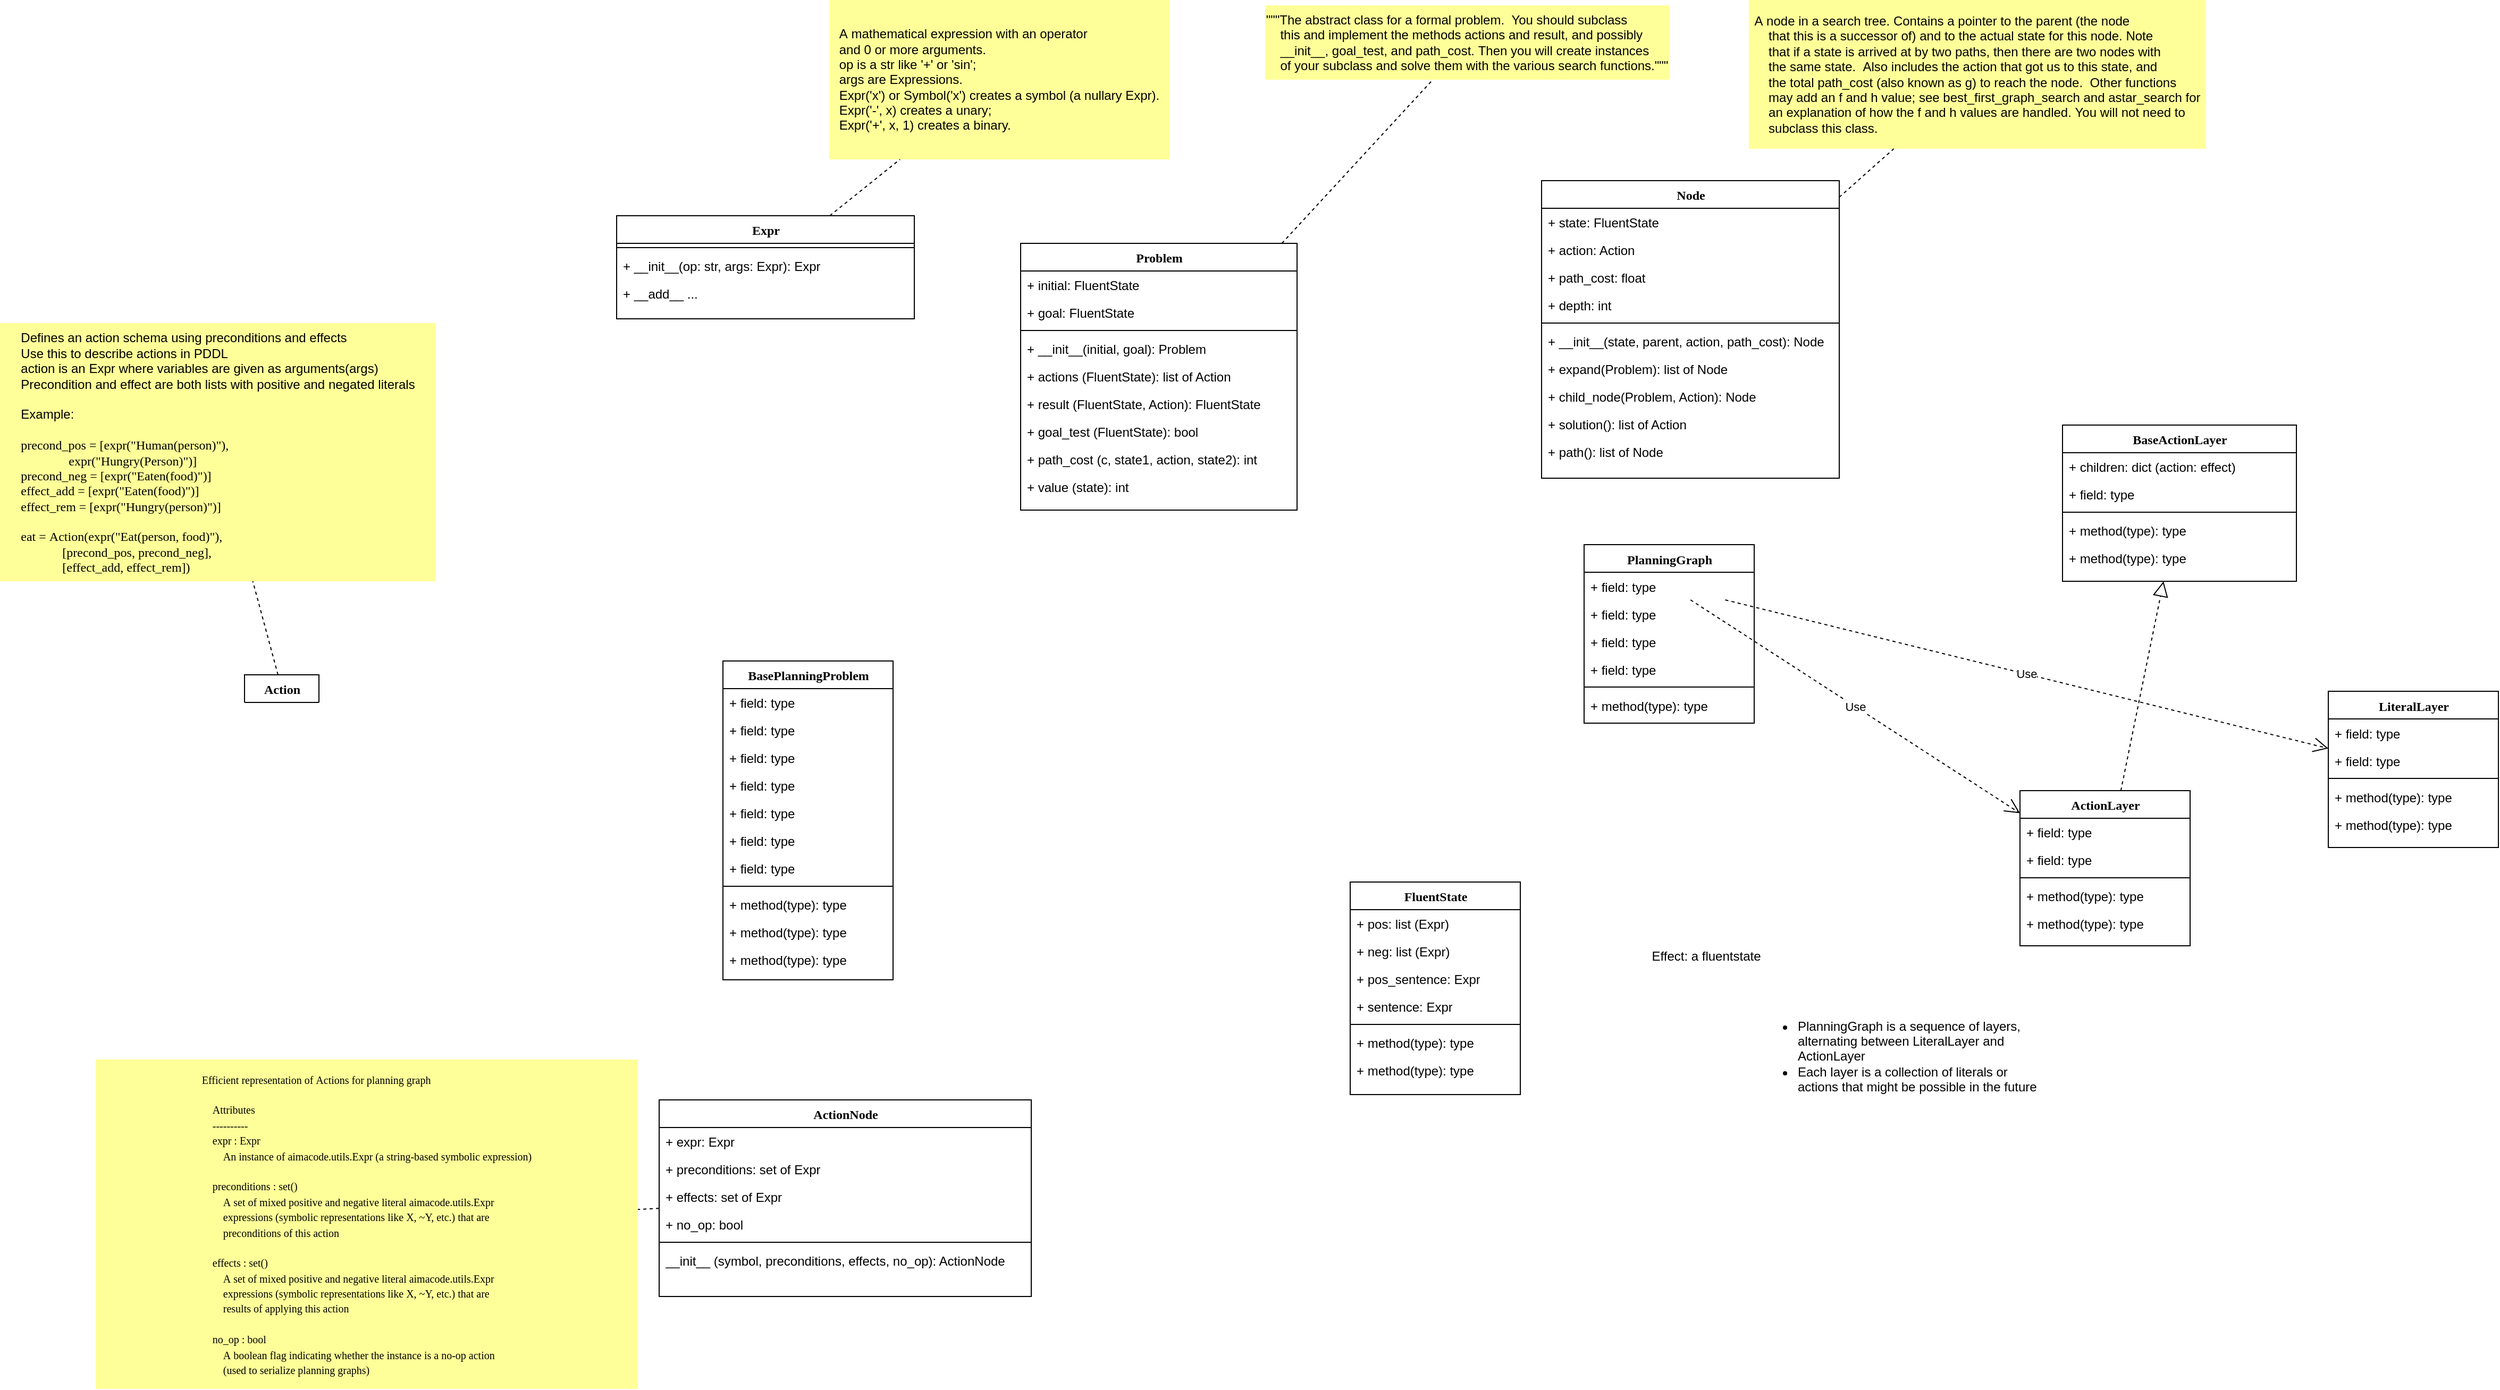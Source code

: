 <mxfile version="10.8.0" type="device"><diagram name="Page-1" id="9f46799a-70d6-7492-0946-bef42562c5a5"><mxGraphModel dx="2406" dy="1641" grid="1" gridSize="10" guides="1" tooltips="1" connect="1" arrows="1" fold="1" page="1" pageScale="1" pageWidth="1100" pageHeight="850" background="#ffffff" math="0" shadow="0"><root><mxCell id="0"/><mxCell id="1" parent="0"/><mxCell id="78961159f06e98e8-17" value="Expr&lt;br&gt;" style="swimlane;html=1;fontStyle=1;align=center;verticalAlign=top;childLayout=stackLayout;horizontal=1;startSize=26;horizontalStack=0;resizeParent=1;resizeLast=0;collapsible=1;marginBottom=0;swimlaneFillColor=#ffffff;rounded=0;shadow=0;comic=0;labelBackgroundColor=none;strokeColor=#000000;strokeWidth=1;fillColor=none;fontFamily=Verdana;fontSize=12;fontColor=#000000;" parent="1" vertex="1"><mxGeometry x="-10" y="63" width="280" height="97" as="geometry"><mxRectangle x="90" y="83" width="100" height="26" as="alternateBounds"/></mxGeometry></mxCell><mxCell id="78961159f06e98e8-19" value="" style="line;html=1;strokeWidth=1;fillColor=none;align=left;verticalAlign=middle;spacingTop=-1;spacingLeft=3;spacingRight=3;rotatable=0;labelPosition=right;points=[];portConstraint=eastwest;" parent="78961159f06e98e8-17" vertex="1"><mxGeometry y="26" width="280" height="8" as="geometry"/></mxCell><mxCell id="78961159f06e98e8-20" value="+ __init__(op: str, args: Expr): Expr" style="text;html=1;strokeColor=none;fillColor=none;align=left;verticalAlign=top;spacingLeft=4;spacingRight=4;whiteSpace=wrap;overflow=hidden;rotatable=0;points=[[0,0.5],[1,0.5]];portConstraint=eastwest;" parent="78961159f06e98e8-17" vertex="1"><mxGeometry y="34" width="280" height="26" as="geometry"/></mxCell><mxCell id="78961159f06e98e8-27" value="+ __add__ ..." style="text;html=1;strokeColor=none;fillColor=none;align=left;verticalAlign=top;spacingLeft=4;spacingRight=4;whiteSpace=wrap;overflow=hidden;rotatable=0;points=[[0,0.5],[1,0.5]];portConstraint=eastwest;" parent="78961159f06e98e8-17" vertex="1"><mxGeometry y="60" width="280" height="26" as="geometry"/></mxCell><object label="Action" placeholders="1" id="78961159f06e98e8-43"><mxCell style="swimlane;html=1;fontStyle=1;align=center;verticalAlign=top;childLayout=stackLayout;horizontal=1;startSize=26;horizontalStack=0;resizeParent=1;resizeLast=0;collapsible=1;marginBottom=0;swimlaneFillColor=#ffffff;rounded=0;shadow=0;comic=0;labelBackgroundColor=none;strokeColor=#000000;strokeWidth=1;fillColor=none;fontFamily=Verdana;fontSize=12;fontColor=#000000;" parent="1" vertex="1" collapsed="1"><mxGeometry x="-360" y="495" width="70" height="26" as="geometry"><mxRectangle x="330" y="712" width="280" height="308" as="alternateBounds"/></mxGeometry></mxCell></object><mxCell id="78961159f06e98e8-44" value="+ name: Expr" style="text;html=1;strokeColor=none;fillColor=none;align=left;verticalAlign=top;spacingLeft=4;spacingRight=4;whiteSpace=wrap;overflow=hidden;rotatable=0;points=[[0,0.5],[1,0.5]];portConstraint=eastwest;" parent="78961159f06e98e8-43" vertex="1"><mxGeometry y="26" width="70" height="26" as="geometry"/></mxCell><mxCell id="78961159f06e98e8-45" value="+ args: list of Expr" style="text;html=1;strokeColor=none;fillColor=none;align=left;verticalAlign=top;spacingLeft=4;spacingRight=4;whiteSpace=wrap;overflow=hidden;rotatable=0;points=[[0,0.5],[1,0.5]];portConstraint=eastwest;" parent="78961159f06e98e8-43" vertex="1"><mxGeometry y="52" width="70" height="26" as="geometry"/></mxCell><mxCell id="78961159f06e98e8-49" value="+ precond_pos: set of Expr" style="text;html=1;strokeColor=none;fillColor=none;align=left;verticalAlign=top;spacingLeft=4;spacingRight=4;whiteSpace=wrap;overflow=hidden;rotatable=0;points=[[0,0.5],[1,0.5]];portConstraint=eastwest;" parent="78961159f06e98e8-43" vertex="1"><mxGeometry y="78" width="70" height="26" as="geometry"/></mxCell><mxCell id="H02ubeGZ58KQdKRVNC2--33" value="+ precond_neg: set of Expr" style="text;html=1;strokeColor=none;fillColor=none;align=left;verticalAlign=top;spacingLeft=4;spacingRight=4;whiteSpace=wrap;overflow=hidden;rotatable=0;points=[[0,0.5],[1,0.5]];portConstraint=eastwest;" vertex="1" parent="78961159f06e98e8-43"><mxGeometry y="104" width="70" height="26" as="geometry"/></mxCell><mxCell id="H02ubeGZ58KQdKRVNC2--34" value="+ effect_add: set of Expr" style="text;html=1;strokeColor=none;fillColor=none;align=left;verticalAlign=top;spacingLeft=4;spacingRight=4;whiteSpace=wrap;overflow=hidden;rotatable=0;points=[[0,0.5],[1,0.5]];portConstraint=eastwest;" vertex="1" parent="78961159f06e98e8-43"><mxGeometry y="130" width="70" height="26" as="geometry"/></mxCell><mxCell id="H02ubeGZ58KQdKRVNC2--32" value="+ effect_rem: set of Expr" style="text;html=1;strokeColor=none;fillColor=none;align=left;verticalAlign=top;spacingLeft=4;spacingRight=4;whiteSpace=wrap;overflow=hidden;rotatable=0;points=[[0,0.5],[1,0.5]];portConstraint=eastwest;" vertex="1" parent="78961159f06e98e8-43"><mxGeometry y="156" width="70" height="26" as="geometry"/></mxCell><mxCell id="78961159f06e98e8-51" value="" style="line;html=1;strokeWidth=1;fillColor=none;align=left;verticalAlign=middle;spacingTop=-1;spacingLeft=3;spacingRight=3;rotatable=0;labelPosition=right;points=[];portConstraint=eastwest;" parent="78961159f06e98e8-43" vertex="1"><mxGeometry y="182" width="70" height="8" as="geometry"/></mxCell><mxCell id="78961159f06e98e8-52" value="&lt;div&gt;&lt;span&gt;__init__&amp;nbsp;&lt;/span&gt;(&lt;span&gt;action&lt;/span&gt;,&amp;nbsp;&lt;span&gt;precond&lt;/span&gt;,&amp;nbsp;&lt;span&gt;effect&lt;/span&gt;): Action&lt;/div&gt;" style="text;html=1;strokeColor=none;fillColor=none;align=left;verticalAlign=top;spacingLeft=4;spacingRight=4;whiteSpace=wrap;overflow=hidden;rotatable=0;points=[[0,0.5],[1,0.5]];portConstraint=eastwest;" parent="78961159f06e98e8-43" vertex="1"><mxGeometry y="190" width="70" height="26" as="geometry"/></mxCell><mxCell id="78961159f06e98e8-53" value="+ substitute(type): type" style="text;html=1;strokeColor=none;fillColor=none;align=left;verticalAlign=top;spacingLeft=4;spacingRight=4;whiteSpace=wrap;overflow=hidden;rotatable=0;points=[[0,0.5],[1,0.5]];portConstraint=eastwest;" parent="78961159f06e98e8-43" vertex="1"><mxGeometry y="216" width="70" height="26" as="geometry"/></mxCell><mxCell id="47WDYjfsHeGBEevJ94Q7-14" value="+ check_precond(type): type" style="text;html=1;strokeColor=none;fillColor=none;align=left;verticalAlign=top;spacingLeft=4;spacingRight=4;whiteSpace=wrap;overflow=hidden;rotatable=0;points=[[0,0.5],[1,0.5]];portConstraint=eastwest;" parent="78961159f06e98e8-43" vertex="1"><mxGeometry y="242" width="70" height="26" as="geometry"/></mxCell><mxCell id="H02ubeGZ58KQdKRVNC2--28" value="+ act (kb, args): Expr" style="text;html=1;strokeColor=none;fillColor=none;align=left;verticalAlign=top;spacingLeft=4;spacingRight=4;whiteSpace=wrap;overflow=hidden;rotatable=0;points=[[0,0.5],[1,0.5]];portConstraint=eastwest;" vertex="1" parent="78961159f06e98e8-43"><mxGeometry y="268" width="70" height="26" as="geometry"/></mxCell><mxCell id="78961159f06e98e8-56" value="BasePlanningProblem&lt;br&gt;" style="swimlane;html=1;fontStyle=1;align=center;verticalAlign=top;childLayout=stackLayout;horizontal=1;startSize=26;horizontalStack=0;resizeParent=1;resizeLast=0;collapsible=1;marginBottom=0;swimlaneFillColor=#ffffff;rounded=0;shadow=0;comic=0;labelBackgroundColor=none;strokeColor=#000000;strokeWidth=1;fillColor=none;fontFamily=Verdana;fontSize=12;fontColor=#000000;" parent="1" vertex="1"><mxGeometry x="90" y="482.0" width="160" height="300" as="geometry"/></mxCell><mxCell id="78961159f06e98e8-57" value="+ field: type" style="text;html=1;strokeColor=none;fillColor=none;align=left;verticalAlign=top;spacingLeft=4;spacingRight=4;whiteSpace=wrap;overflow=hidden;rotatable=0;points=[[0,0.5],[1,0.5]];portConstraint=eastwest;" parent="78961159f06e98e8-56" vertex="1"><mxGeometry y="26" width="160" height="26" as="geometry"/></mxCell><mxCell id="78961159f06e98e8-58" value="+ field: type" style="text;html=1;strokeColor=none;fillColor=none;align=left;verticalAlign=top;spacingLeft=4;spacingRight=4;whiteSpace=wrap;overflow=hidden;rotatable=0;points=[[0,0.5],[1,0.5]];portConstraint=eastwest;" parent="78961159f06e98e8-56" vertex="1"><mxGeometry y="52" width="160" height="26" as="geometry"/></mxCell><mxCell id="78961159f06e98e8-59" value="+ field: type" style="text;html=1;strokeColor=none;fillColor=none;align=left;verticalAlign=top;spacingLeft=4;spacingRight=4;whiteSpace=wrap;overflow=hidden;rotatable=0;points=[[0,0.5],[1,0.5]];portConstraint=eastwest;" parent="78961159f06e98e8-56" vertex="1"><mxGeometry y="78" width="160" height="26" as="geometry"/></mxCell><mxCell id="78961159f06e98e8-60" value="+ field: type" style="text;html=1;strokeColor=none;fillColor=none;align=left;verticalAlign=top;spacingLeft=4;spacingRight=4;whiteSpace=wrap;overflow=hidden;rotatable=0;points=[[0,0.5],[1,0.5]];portConstraint=eastwest;" parent="78961159f06e98e8-56" vertex="1"><mxGeometry y="104" width="160" height="26" as="geometry"/></mxCell><mxCell id="78961159f06e98e8-61" value="+ field: type" style="text;html=1;strokeColor=none;fillColor=none;align=left;verticalAlign=top;spacingLeft=4;spacingRight=4;whiteSpace=wrap;overflow=hidden;rotatable=0;points=[[0,0.5],[1,0.5]];portConstraint=eastwest;" parent="78961159f06e98e8-56" vertex="1"><mxGeometry y="130" width="160" height="26" as="geometry"/></mxCell><mxCell id="78961159f06e98e8-62" value="+ field: type" style="text;html=1;strokeColor=none;fillColor=none;align=left;verticalAlign=top;spacingLeft=4;spacingRight=4;whiteSpace=wrap;overflow=hidden;rotatable=0;points=[[0,0.5],[1,0.5]];portConstraint=eastwest;" parent="78961159f06e98e8-56" vertex="1"><mxGeometry y="156" width="160" height="26" as="geometry"/></mxCell><mxCell id="78961159f06e98e8-63" value="+ field: type" style="text;html=1;strokeColor=none;fillColor=none;align=left;verticalAlign=top;spacingLeft=4;spacingRight=4;whiteSpace=wrap;overflow=hidden;rotatable=0;points=[[0,0.5],[1,0.5]];portConstraint=eastwest;" parent="78961159f06e98e8-56" vertex="1"><mxGeometry y="182" width="160" height="26" as="geometry"/></mxCell><mxCell id="78961159f06e98e8-64" value="" style="line;html=1;strokeWidth=1;fillColor=none;align=left;verticalAlign=middle;spacingTop=-1;spacingLeft=3;spacingRight=3;rotatable=0;labelPosition=right;points=[];portConstraint=eastwest;" parent="78961159f06e98e8-56" vertex="1"><mxGeometry y="208" width="160" height="8" as="geometry"/></mxCell><mxCell id="78961159f06e98e8-65" value="+ method(type): type" style="text;html=1;strokeColor=none;fillColor=none;align=left;verticalAlign=top;spacingLeft=4;spacingRight=4;whiteSpace=wrap;overflow=hidden;rotatable=0;points=[[0,0.5],[1,0.5]];portConstraint=eastwest;" parent="78961159f06e98e8-56" vertex="1"><mxGeometry y="216" width="160" height="26" as="geometry"/></mxCell><mxCell id="78961159f06e98e8-66" value="+ method(type): type" style="text;html=1;strokeColor=none;fillColor=none;align=left;verticalAlign=top;spacingLeft=4;spacingRight=4;whiteSpace=wrap;overflow=hidden;rotatable=0;points=[[0,0.5],[1,0.5]];portConstraint=eastwest;" parent="78961159f06e98e8-56" vertex="1"><mxGeometry y="242" width="160" height="26" as="geometry"/></mxCell><mxCell id="78961159f06e98e8-68" value="+ method(type): type" style="text;html=1;strokeColor=none;fillColor=none;align=left;verticalAlign=top;spacingLeft=4;spacingRight=4;whiteSpace=wrap;overflow=hidden;rotatable=0;points=[[0,0.5],[1,0.5]];portConstraint=eastwest;" parent="78961159f06e98e8-56" vertex="1"><mxGeometry y="268" width="160" height="26" as="geometry"/></mxCell><mxCell id="78961159f06e98e8-69" value="Node" style="swimlane;html=1;fontStyle=1;align=center;verticalAlign=top;childLayout=stackLayout;horizontal=1;startSize=26;horizontalStack=0;resizeParent=1;resizeLast=0;collapsible=1;marginBottom=0;swimlaneFillColor=#ffffff;rounded=0;shadow=0;comic=0;labelBackgroundColor=none;strokeColor=#000000;strokeWidth=1;fillColor=none;fontFamily=Verdana;fontSize=12;fontColor=#000000;" parent="1" vertex="1"><mxGeometry x="860" y="30" width="280" height="280" as="geometry"/></mxCell><mxCell id="78961159f06e98e8-70" value="+ state: FluentState" style="text;html=1;strokeColor=none;fillColor=none;align=left;verticalAlign=top;spacingLeft=4;spacingRight=4;whiteSpace=wrap;overflow=hidden;rotatable=0;points=[[0,0.5],[1,0.5]];portConstraint=eastwest;" parent="78961159f06e98e8-69" vertex="1"><mxGeometry y="26" width="280" height="26" as="geometry"/></mxCell><mxCell id="78961159f06e98e8-71" value="+ action: Action" style="text;html=1;strokeColor=none;fillColor=none;align=left;verticalAlign=top;spacingLeft=4;spacingRight=4;whiteSpace=wrap;overflow=hidden;rotatable=0;points=[[0,0.5],[1,0.5]];portConstraint=eastwest;" parent="78961159f06e98e8-69" vertex="1"><mxGeometry y="52" width="280" height="26" as="geometry"/></mxCell><mxCell id="78961159f06e98e8-72" value="+ path_cost: float" style="text;html=1;strokeColor=none;fillColor=none;align=left;verticalAlign=top;spacingLeft=4;spacingRight=4;whiteSpace=wrap;overflow=hidden;rotatable=0;points=[[0,0.5],[1,0.5]];portConstraint=eastwest;" parent="78961159f06e98e8-69" vertex="1"><mxGeometry y="78" width="280" height="26" as="geometry"/></mxCell><mxCell id="78961159f06e98e8-74" value="+ depth: int" style="text;html=1;strokeColor=none;fillColor=none;align=left;verticalAlign=top;spacingLeft=4;spacingRight=4;whiteSpace=wrap;overflow=hidden;rotatable=0;points=[[0,0.5],[1,0.5]];portConstraint=eastwest;" parent="78961159f06e98e8-69" vertex="1"><mxGeometry y="104" width="280" height="26" as="geometry"/></mxCell><mxCell id="78961159f06e98e8-77" value="" style="line;html=1;strokeWidth=1;fillColor=none;align=left;verticalAlign=middle;spacingTop=-1;spacingLeft=3;spacingRight=3;rotatable=0;labelPosition=right;points=[];portConstraint=eastwest;" parent="78961159f06e98e8-69" vertex="1"><mxGeometry y="130" width="280" height="8" as="geometry"/></mxCell><mxCell id="H02ubeGZ58KQdKRVNC2--12" value="+ __init__(state, parent, action, path_cost): Node" style="text;html=1;strokeColor=none;fillColor=none;align=left;verticalAlign=top;spacingLeft=4;spacingRight=4;whiteSpace=wrap;overflow=hidden;rotatable=0;points=[[0,0.5],[1,0.5]];portConstraint=eastwest;" vertex="1" parent="78961159f06e98e8-69"><mxGeometry y="138" width="280" height="26" as="geometry"/></mxCell><mxCell id="78961159f06e98e8-78" value="+ expand(Problem): list of Node" style="text;html=1;strokeColor=none;fillColor=none;align=left;verticalAlign=top;spacingLeft=4;spacingRight=4;whiteSpace=wrap;overflow=hidden;rotatable=0;points=[[0,0.5],[1,0.5]];portConstraint=eastwest;" parent="78961159f06e98e8-69" vertex="1"><mxGeometry y="164" width="280" height="26" as="geometry"/></mxCell><mxCell id="78961159f06e98e8-79" value="+ child_node(Problem, Action): Node" style="text;html=1;strokeColor=none;fillColor=none;align=left;verticalAlign=top;spacingLeft=4;spacingRight=4;whiteSpace=wrap;overflow=hidden;rotatable=0;points=[[0,0.5],[1,0.5]];portConstraint=eastwest;" parent="78961159f06e98e8-69" vertex="1"><mxGeometry y="190" width="280" height="26" as="geometry"/></mxCell><mxCell id="78961159f06e98e8-80" value="+ solution(): list of Action" style="text;html=1;strokeColor=none;fillColor=none;align=left;verticalAlign=top;spacingLeft=4;spacingRight=4;whiteSpace=wrap;overflow=hidden;rotatable=0;points=[[0,0.5],[1,0.5]];portConstraint=eastwest;" parent="78961159f06e98e8-69" vertex="1"><mxGeometry y="216" width="280" height="26" as="geometry"/></mxCell><mxCell id="78961159f06e98e8-81" value="+ path(): list of Node" style="text;html=1;strokeColor=none;fillColor=none;align=left;verticalAlign=top;spacingLeft=4;spacingRight=4;whiteSpace=wrap;overflow=hidden;rotatable=0;points=[[0,0.5],[1,0.5]];portConstraint=eastwest;" parent="78961159f06e98e8-69" vertex="1"><mxGeometry y="242" width="280" height="26" as="geometry"/></mxCell><object label="FluentState" id="78961159f06e98e8-82"><mxCell style="swimlane;html=1;fontStyle=1;align=center;verticalAlign=top;childLayout=stackLayout;horizontal=1;startSize=26;horizontalStack=0;resizeParent=1;resizeLast=0;collapsible=1;marginBottom=0;swimlaneFillColor=#ffffff;rounded=0;shadow=0;comic=0;labelBackgroundColor=none;strokeColor=#000000;strokeWidth=1;fillColor=none;fontFamily=Verdana;fontSize=12;fontColor=#000000;" parent="1" vertex="1"><mxGeometry x="680" y="690" width="160" height="200" as="geometry"/></mxCell></object><mxCell id="78961159f06e98e8-83" value="+ pos: list (Expr)" style="text;html=1;strokeColor=none;fillColor=none;align=left;verticalAlign=top;spacingLeft=4;spacingRight=4;whiteSpace=wrap;overflow=hidden;rotatable=0;points=[[0,0.5],[1,0.5]];portConstraint=eastwest;" parent="78961159f06e98e8-82" vertex="1"><mxGeometry y="26" width="160" height="26" as="geometry"/></mxCell><mxCell id="78961159f06e98e8-84" value="+ neg: list (Expr)" style="text;html=1;strokeColor=none;fillColor=none;align=left;verticalAlign=top;spacingLeft=4;spacingRight=4;whiteSpace=wrap;overflow=hidden;rotatable=0;points=[[0,0.5],[1,0.5]];portConstraint=eastwest;" parent="78961159f06e98e8-82" vertex="1"><mxGeometry y="52" width="160" height="26" as="geometry"/></mxCell><mxCell id="78961159f06e98e8-86" value="+ pos_sentence: Expr" style="text;html=1;strokeColor=none;fillColor=none;align=left;verticalAlign=top;spacingLeft=4;spacingRight=4;whiteSpace=wrap;overflow=hidden;rotatable=0;points=[[0,0.5],[1,0.5]];portConstraint=eastwest;" parent="78961159f06e98e8-82" vertex="1"><mxGeometry y="78" width="160" height="26" as="geometry"/></mxCell><mxCell id="78961159f06e98e8-87" value="+ sentence: Expr" style="text;html=1;strokeColor=none;fillColor=none;align=left;verticalAlign=top;spacingLeft=4;spacingRight=4;whiteSpace=wrap;overflow=hidden;rotatable=0;points=[[0,0.5],[1,0.5]];portConstraint=eastwest;" parent="78961159f06e98e8-82" vertex="1"><mxGeometry y="104" width="160" height="26" as="geometry"/></mxCell><mxCell id="78961159f06e98e8-90" value="" style="line;html=1;strokeWidth=1;fillColor=none;align=left;verticalAlign=middle;spacingTop=-1;spacingLeft=3;spacingRight=3;rotatable=0;labelPosition=right;points=[];portConstraint=eastwest;" parent="78961159f06e98e8-82" vertex="1"><mxGeometry y="130" width="160" height="8" as="geometry"/></mxCell><mxCell id="78961159f06e98e8-91" value="+ method(type): type" style="text;html=1;strokeColor=none;fillColor=none;align=left;verticalAlign=top;spacingLeft=4;spacingRight=4;whiteSpace=wrap;overflow=hidden;rotatable=0;points=[[0,0.5],[1,0.5]];portConstraint=eastwest;" parent="78961159f06e98e8-82" vertex="1"><mxGeometry y="138" width="160" height="26" as="geometry"/></mxCell><mxCell id="78961159f06e98e8-94" value="+ method(type): type" style="text;html=1;strokeColor=none;fillColor=none;align=left;verticalAlign=top;spacingLeft=4;spacingRight=4;whiteSpace=wrap;overflow=hidden;rotatable=0;points=[[0,0.5],[1,0.5]];portConstraint=eastwest;" parent="78961159f06e98e8-82" vertex="1"><mxGeometry y="164" width="160" height="26" as="geometry"/></mxCell><mxCell id="78961159f06e98e8-95" value="PlanningGraph" style="swimlane;html=1;fontStyle=1;align=center;verticalAlign=top;childLayout=stackLayout;horizontal=1;startSize=26;horizontalStack=0;resizeParent=1;resizeLast=0;collapsible=1;marginBottom=0;swimlaneFillColor=#ffffff;rounded=0;shadow=0;comic=0;labelBackgroundColor=none;strokeColor=#000000;strokeWidth=1;fillColor=none;fontFamily=Verdana;fontSize=12;fontColor=#000000;" parent="1" vertex="1"><mxGeometry x="900" y="372.5" width="160" height="168" as="geometry"/></mxCell><mxCell id="78961159f06e98e8-96" value="+ field: type" style="text;html=1;strokeColor=none;fillColor=none;align=left;verticalAlign=top;spacingLeft=4;spacingRight=4;whiteSpace=wrap;overflow=hidden;rotatable=0;points=[[0,0.5],[1,0.5]];portConstraint=eastwest;" parent="78961159f06e98e8-95" vertex="1"><mxGeometry y="26" width="160" height="26" as="geometry"/></mxCell><mxCell id="78961159f06e98e8-97" value="+ field: type" style="text;html=1;strokeColor=none;fillColor=none;align=left;verticalAlign=top;spacingLeft=4;spacingRight=4;whiteSpace=wrap;overflow=hidden;rotatable=0;points=[[0,0.5],[1,0.5]];portConstraint=eastwest;" parent="78961159f06e98e8-95" vertex="1"><mxGeometry y="52" width="160" height="26" as="geometry"/></mxCell><mxCell id="78961159f06e98e8-98" value="+ field: type" style="text;html=1;strokeColor=none;fillColor=none;align=left;verticalAlign=top;spacingLeft=4;spacingRight=4;whiteSpace=wrap;overflow=hidden;rotatable=0;points=[[0,0.5],[1,0.5]];portConstraint=eastwest;" parent="78961159f06e98e8-95" vertex="1"><mxGeometry y="78" width="160" height="26" as="geometry"/></mxCell><mxCell id="78961159f06e98e8-102" value="+ field: type" style="text;html=1;strokeColor=none;fillColor=none;align=left;verticalAlign=top;spacingLeft=4;spacingRight=4;whiteSpace=wrap;overflow=hidden;rotatable=0;points=[[0,0.5],[1,0.5]];portConstraint=eastwest;" parent="78961159f06e98e8-95" vertex="1"><mxGeometry y="104" width="160" height="26" as="geometry"/></mxCell><mxCell id="78961159f06e98e8-103" value="" style="line;html=1;strokeWidth=1;fillColor=none;align=left;verticalAlign=middle;spacingTop=-1;spacingLeft=3;spacingRight=3;rotatable=0;labelPosition=right;points=[];portConstraint=eastwest;" parent="78961159f06e98e8-95" vertex="1"><mxGeometry y="130" width="160" height="8" as="geometry"/></mxCell><mxCell id="78961159f06e98e8-104" value="+ method(type): type" style="text;html=1;strokeColor=none;fillColor=none;align=left;verticalAlign=top;spacingLeft=4;spacingRight=4;whiteSpace=wrap;overflow=hidden;rotatable=0;points=[[0,0.5],[1,0.5]];portConstraint=eastwest;" parent="78961159f06e98e8-95" vertex="1"><mxGeometry y="138" width="160" height="26" as="geometry"/></mxCell><mxCell id="78961159f06e98e8-108" value="ActionLayer" style="swimlane;html=1;fontStyle=1;align=center;verticalAlign=top;childLayout=stackLayout;horizontal=1;startSize=26;horizontalStack=0;resizeParent=1;resizeLast=0;collapsible=1;marginBottom=0;swimlaneFillColor=#ffffff;rounded=0;shadow=0;comic=0;labelBackgroundColor=none;strokeColor=#000000;strokeWidth=1;fillColor=none;fontFamily=Verdana;fontSize=12;fontColor=#000000;" parent="1" vertex="1"><mxGeometry x="1310" y="604" width="160" height="146" as="geometry"><mxRectangle x="1130" y="521" width="100" height="26" as="alternateBounds"/></mxGeometry></mxCell><mxCell id="78961159f06e98e8-109" value="+ field: type" style="text;html=1;strokeColor=none;fillColor=none;align=left;verticalAlign=top;spacingLeft=4;spacingRight=4;whiteSpace=wrap;overflow=hidden;rotatable=0;points=[[0,0.5],[1,0.5]];portConstraint=eastwest;" parent="78961159f06e98e8-108" vertex="1"><mxGeometry y="26" width="160" height="26" as="geometry"/></mxCell><mxCell id="78961159f06e98e8-110" value="+ field: type" style="text;html=1;strokeColor=none;fillColor=none;align=left;verticalAlign=top;spacingLeft=4;spacingRight=4;whiteSpace=wrap;overflow=hidden;rotatable=0;points=[[0,0.5],[1,0.5]];portConstraint=eastwest;" parent="78961159f06e98e8-108" vertex="1"><mxGeometry y="52" width="160" height="26" as="geometry"/></mxCell><mxCell id="78961159f06e98e8-116" value="" style="line;html=1;strokeWidth=1;fillColor=none;align=left;verticalAlign=middle;spacingTop=-1;spacingLeft=3;spacingRight=3;rotatable=0;labelPosition=right;points=[];portConstraint=eastwest;" parent="78961159f06e98e8-108" vertex="1"><mxGeometry y="78" width="160" height="8" as="geometry"/></mxCell><mxCell id="78961159f06e98e8-117" value="+ method(type): type" style="text;html=1;strokeColor=none;fillColor=none;align=left;verticalAlign=top;spacingLeft=4;spacingRight=4;whiteSpace=wrap;overflow=hidden;rotatable=0;points=[[0,0.5],[1,0.5]];portConstraint=eastwest;" parent="78961159f06e98e8-108" vertex="1"><mxGeometry y="86" width="160" height="26" as="geometry"/></mxCell><mxCell id="78961159f06e98e8-120" value="+ method(type): type" style="text;html=1;strokeColor=none;fillColor=none;align=left;verticalAlign=top;spacingLeft=4;spacingRight=4;whiteSpace=wrap;overflow=hidden;rotatable=0;points=[[0,0.5],[1,0.5]];portConstraint=eastwest;" parent="78961159f06e98e8-108" vertex="1"><mxGeometry y="112" width="160" height="26" as="geometry"/></mxCell><mxCell id="47WDYjfsHeGBEevJ94Q7-1" value="LiteralLayer" style="swimlane;html=1;fontStyle=1;align=center;verticalAlign=top;childLayout=stackLayout;horizontal=1;startSize=26;horizontalStack=0;resizeParent=1;resizeLast=0;collapsible=1;marginBottom=0;swimlaneFillColor=#ffffff;rounded=0;shadow=0;comic=0;labelBackgroundColor=none;strokeColor=#000000;strokeWidth=1;fillColor=none;fontFamily=Verdana;fontSize=12;fontColor=#000000;" parent="1" vertex="1"><mxGeometry x="1600" y="510.5" width="160" height="147" as="geometry"/></mxCell><mxCell id="47WDYjfsHeGBEevJ94Q7-2" value="+ field: type" style="text;html=1;strokeColor=none;fillColor=none;align=left;verticalAlign=top;spacingLeft=4;spacingRight=4;whiteSpace=wrap;overflow=hidden;rotatable=0;points=[[0,0.5],[1,0.5]];portConstraint=eastwest;" parent="47WDYjfsHeGBEevJ94Q7-1" vertex="1"><mxGeometry y="26" width="160" height="26" as="geometry"/></mxCell><mxCell id="47WDYjfsHeGBEevJ94Q7-3" value="+ field: type" style="text;html=1;strokeColor=none;fillColor=none;align=left;verticalAlign=top;spacingLeft=4;spacingRight=4;whiteSpace=wrap;overflow=hidden;rotatable=0;points=[[0,0.5],[1,0.5]];portConstraint=eastwest;" parent="47WDYjfsHeGBEevJ94Q7-1" vertex="1"><mxGeometry y="52" width="160" height="26" as="geometry"/></mxCell><mxCell id="47WDYjfsHeGBEevJ94Q7-4" value="" style="line;html=1;strokeWidth=1;fillColor=none;align=left;verticalAlign=middle;spacingTop=-1;spacingLeft=3;spacingRight=3;rotatable=0;labelPosition=right;points=[];portConstraint=eastwest;" parent="47WDYjfsHeGBEevJ94Q7-1" vertex="1"><mxGeometry y="78" width="160" height="8" as="geometry"/></mxCell><mxCell id="47WDYjfsHeGBEevJ94Q7-5" value="+ method(type): type" style="text;html=1;strokeColor=none;fillColor=none;align=left;verticalAlign=top;spacingLeft=4;spacingRight=4;whiteSpace=wrap;overflow=hidden;rotatable=0;points=[[0,0.5],[1,0.5]];portConstraint=eastwest;" parent="47WDYjfsHeGBEevJ94Q7-1" vertex="1"><mxGeometry y="86" width="160" height="26" as="geometry"/></mxCell><mxCell id="47WDYjfsHeGBEevJ94Q7-6" value="+ method(type): type" style="text;html=1;strokeColor=none;fillColor=none;align=left;verticalAlign=top;spacingLeft=4;spacingRight=4;whiteSpace=wrap;overflow=hidden;rotatable=0;points=[[0,0.5],[1,0.5]];portConstraint=eastwest;" parent="47WDYjfsHeGBEevJ94Q7-1" vertex="1"><mxGeometry y="112" width="160" height="26" as="geometry"/></mxCell><mxCell id="47WDYjfsHeGBEevJ94Q7-7" value="BaseActionLayer" style="swimlane;html=1;fontStyle=1;align=center;verticalAlign=top;childLayout=stackLayout;horizontal=1;startSize=26;horizontalStack=0;resizeParent=1;resizeLast=0;collapsible=1;marginBottom=0;swimlaneFillColor=#ffffff;rounded=0;shadow=0;comic=0;labelBackgroundColor=none;strokeColor=#000000;strokeWidth=1;fillColor=none;fontFamily=Verdana;fontSize=12;fontColor=#000000;" parent="1" vertex="1"><mxGeometry x="1350" y="260" width="220" height="147" as="geometry"/></mxCell><mxCell id="47WDYjfsHeGBEevJ94Q7-8" value="+ children: dict (action: effect)" style="text;html=1;strokeColor=none;fillColor=none;align=left;verticalAlign=top;spacingLeft=4;spacingRight=4;whiteSpace=wrap;overflow=hidden;rotatable=0;points=[[0,0.5],[1,0.5]];portConstraint=eastwest;" parent="47WDYjfsHeGBEevJ94Q7-7" vertex="1"><mxGeometry y="26" width="220" height="26" as="geometry"/></mxCell><mxCell id="47WDYjfsHeGBEevJ94Q7-9" value="+ field: type" style="text;html=1;strokeColor=none;fillColor=none;align=left;verticalAlign=top;spacingLeft=4;spacingRight=4;whiteSpace=wrap;overflow=hidden;rotatable=0;points=[[0,0.5],[1,0.5]];portConstraint=eastwest;" parent="47WDYjfsHeGBEevJ94Q7-7" vertex="1"><mxGeometry y="52" width="220" height="26" as="geometry"/></mxCell><mxCell id="47WDYjfsHeGBEevJ94Q7-10" value="" style="line;html=1;strokeWidth=1;fillColor=none;align=left;verticalAlign=middle;spacingTop=-1;spacingLeft=3;spacingRight=3;rotatable=0;labelPosition=right;points=[];portConstraint=eastwest;" parent="47WDYjfsHeGBEevJ94Q7-7" vertex="1"><mxGeometry y="78" width="220" height="8" as="geometry"/></mxCell><mxCell id="47WDYjfsHeGBEevJ94Q7-11" value="+ method(type): type" style="text;html=1;strokeColor=none;fillColor=none;align=left;verticalAlign=top;spacingLeft=4;spacingRight=4;whiteSpace=wrap;overflow=hidden;rotatable=0;points=[[0,0.5],[1,0.5]];portConstraint=eastwest;" parent="47WDYjfsHeGBEevJ94Q7-7" vertex="1"><mxGeometry y="86" width="220" height="26" as="geometry"/></mxCell><mxCell id="47WDYjfsHeGBEevJ94Q7-12" value="+ method(type): type" style="text;html=1;strokeColor=none;fillColor=none;align=left;verticalAlign=top;spacingLeft=4;spacingRight=4;whiteSpace=wrap;overflow=hidden;rotatable=0;points=[[0,0.5],[1,0.5]];portConstraint=eastwest;" parent="47WDYjfsHeGBEevJ94Q7-7" vertex="1"><mxGeometry y="112" width="220" height="26" as="geometry"/></mxCell><mxCell id="47WDYjfsHeGBEevJ94Q7-16" value="Effect: a fluentstate" style="text;html=1;strokeColor=none;fillColor=none;align=center;verticalAlign=middle;whiteSpace=wrap;rounded=0;" parent="1" vertex="1"><mxGeometry x="960" y="750" width="110" height="20" as="geometry"/></mxCell><mxCell id="H02ubeGZ58KQdKRVNC2--6" value="&lt;div style=&quot;text-align: left&quot;&gt;&lt;ul&gt;&lt;li&gt;&lt;span&gt;PlanningGraph is a sequence of layers, alternating between LiteralLayer and ActionLayer&lt;/span&gt;&lt;/li&gt;&lt;li&gt;&lt;span&gt;Each layer is a collection of literals or actions that might be possible in the future&lt;/span&gt;&lt;/li&gt;&lt;/ul&gt;&lt;/div&gt;" style="text;html=1;strokeColor=none;fillColor=none;align=center;verticalAlign=middle;whiteSpace=wrap;rounded=0;" vertex="1" parent="1"><mxGeometry x="1060" y="800" width="280" height="108" as="geometry"/></mxCell><mxCell id="H02ubeGZ58KQdKRVNC2--8" value="" style="endArrow=block;dashed=1;endFill=0;endSize=12;html=1;" edge="1" parent="1" source="78961159f06e98e8-108" target="47WDYjfsHeGBEevJ94Q7-7"><mxGeometry width="160" relative="1" as="geometry"><mxPoint x="420" y="910" as="sourcePoint"/><mxPoint x="1200" y="410" as="targetPoint"/></mxGeometry></mxCell><mxCell id="H02ubeGZ58KQdKRVNC2--9" value="Use" style="endArrow=open;endSize=12;dashed=1;html=1;" edge="1" parent="1" source="78961159f06e98e8-96" target="78961159f06e98e8-108"><mxGeometry width="160" relative="1" as="geometry"><mxPoint x="930" y="650" as="sourcePoint"/><mxPoint x="1090" y="650" as="targetPoint"/></mxGeometry></mxCell><mxCell id="H02ubeGZ58KQdKRVNC2--11" value="Use" style="endArrow=open;endSize=12;dashed=1;html=1;" edge="1" parent="1" source="78961159f06e98e8-96" target="47WDYjfsHeGBEevJ94Q7-1"><mxGeometry width="160" relative="1" as="geometry"><mxPoint x="825.833" y="525" as="sourcePoint"/><mxPoint x="1160" y="582.286" as="targetPoint"/></mxGeometry></mxCell><mxCell id="H02ubeGZ58KQdKRVNC2--13" value="&lt;div&gt;&lt;div style=&quot;text-align: left&quot;&gt;&lt;span&gt;A&amp;nbsp;mathematical&amp;nbsp;expression&amp;nbsp;with&amp;nbsp;an&amp;nbsp;operator&amp;nbsp;&lt;/span&gt;&lt;/div&gt;&lt;div style=&quot;text-align: left&quot;&gt;&lt;span&gt;and&amp;nbsp;0&amp;nbsp;or&amp;nbsp;more&amp;nbsp;arguments.&lt;/span&gt;&lt;/div&gt;&lt;div style=&quot;text-align: left&quot;&gt;&lt;span&gt;op&amp;nbsp;is&amp;nbsp;a&amp;nbsp;str&amp;nbsp;like&amp;nbsp;'+'&amp;nbsp;or&amp;nbsp;'sin';&amp;nbsp;&lt;/span&gt;&lt;/div&gt;&lt;div style=&quot;text-align: left&quot;&gt;&lt;span&gt;args&amp;nbsp;are&amp;nbsp;Expressions.&lt;/span&gt;&lt;/div&gt;&lt;div style=&quot;text-align: left&quot;&gt;&lt;span&gt;Expr('x')&amp;nbsp;or&amp;nbsp;Symbol('x')&amp;nbsp;creates&amp;nbsp;a&amp;nbsp;symbol&amp;nbsp;(a&amp;nbsp;nullary&amp;nbsp;Expr).&lt;/span&gt;&lt;/div&gt;&lt;div style=&quot;text-align: left&quot;&gt;&lt;span&gt;Expr('-',&amp;nbsp;x)&amp;nbsp;creates&amp;nbsp;a&amp;nbsp;unary;&amp;nbsp;&lt;/span&gt;&lt;/div&gt;&lt;div style=&quot;text-align: left&quot;&gt;&lt;span&gt;Expr('+',&amp;nbsp;x,&amp;nbsp;1)&amp;nbsp;creates&amp;nbsp;a&amp;nbsp;binary.&lt;/span&gt;&lt;/div&gt;&lt;/div&gt;" style="text;html=1;strokeColor=none;fillColor=#FFFF99;align=center;verticalAlign=middle;whiteSpace=wrap;rounded=0;" vertex="1" parent="1"><mxGeometry x="190" y="-140" width="320" height="150" as="geometry"/></mxCell><mxCell id="H02ubeGZ58KQdKRVNC2--14" value="" style="endArrow=none;dashed=1;html=1;" edge="1" parent="1" source="78961159f06e98e8-17" target="H02ubeGZ58KQdKRVNC2--13"><mxGeometry width="50" height="50" relative="1" as="geometry"><mxPoint x="100" y="-20" as="sourcePoint"/><mxPoint x="150" y="-70" as="targetPoint"/></mxGeometry></mxCell><mxCell id="H02ubeGZ58KQdKRVNC2--15" value="&lt;div style=&quot;text-align: left&quot;&gt;&lt;span&gt;A&amp;nbsp;node&amp;nbsp;in&amp;nbsp;a&amp;nbsp;search&amp;nbsp;tree.&amp;nbsp;Contains&amp;nbsp;a&amp;nbsp;pointer&amp;nbsp;to&amp;nbsp;the&amp;nbsp;parent&amp;nbsp;(the&amp;nbsp;node&lt;/span&gt;&lt;br&gt;&lt;/div&gt;&lt;div style=&quot;text-align: left&quot;&gt;&lt;span&gt;&amp;nbsp;&amp;nbsp;&amp;nbsp;&amp;nbsp;that&amp;nbsp;this&amp;nbsp;is&amp;nbsp;a&amp;nbsp;successor&amp;nbsp;of)&amp;nbsp;and&amp;nbsp;to&amp;nbsp;the&amp;nbsp;actual&amp;nbsp;state&amp;nbsp;for&amp;nbsp;this&amp;nbsp;node.&amp;nbsp;Note&lt;/span&gt;&lt;/div&gt;&lt;div style=&quot;text-align: left&quot;&gt;&lt;span&gt;&amp;nbsp;&amp;nbsp;&amp;nbsp;&amp;nbsp;that&amp;nbsp;if&amp;nbsp;a&amp;nbsp;state&amp;nbsp;is&amp;nbsp;arrived&amp;nbsp;at&amp;nbsp;by&amp;nbsp;two&amp;nbsp;paths,&amp;nbsp;then&amp;nbsp;there&amp;nbsp;are&amp;nbsp;two&amp;nbsp;nodes&amp;nbsp;with&lt;/span&gt;&lt;/div&gt;&lt;div style=&quot;text-align: left&quot;&gt;&lt;span&gt;&amp;nbsp;&amp;nbsp;&amp;nbsp;&amp;nbsp;the&amp;nbsp;same&amp;nbsp;state.&amp;nbsp;&amp;nbsp;Also&amp;nbsp;includes&amp;nbsp;the&amp;nbsp;action&amp;nbsp;that&amp;nbsp;got&amp;nbsp;us&amp;nbsp;to&amp;nbsp;this&amp;nbsp;state,&amp;nbsp;and&lt;/span&gt;&lt;/div&gt;&lt;div style=&quot;text-align: left&quot;&gt;&lt;span&gt;&amp;nbsp;&amp;nbsp;&amp;nbsp;&amp;nbsp;the&amp;nbsp;total&amp;nbsp;path_cost&amp;nbsp;(also&amp;nbsp;known&amp;nbsp;as&amp;nbsp;g)&amp;nbsp;to&amp;nbsp;reach&amp;nbsp;the&amp;nbsp;node.&amp;nbsp;&amp;nbsp;Other&amp;nbsp;functions&lt;/span&gt;&lt;/div&gt;&lt;div style=&quot;text-align: left&quot;&gt;&lt;span&gt;&amp;nbsp;&amp;nbsp;&amp;nbsp;&amp;nbsp;may&amp;nbsp;add&amp;nbsp;an&amp;nbsp;f&amp;nbsp;and&amp;nbsp;h&amp;nbsp;value;&amp;nbsp;see&amp;nbsp;best_first_graph_search&amp;nbsp;and&amp;nbsp;astar_search&amp;nbsp;for&lt;/span&gt;&lt;/div&gt;&lt;div style=&quot;text-align: left&quot;&gt;&lt;span&gt;&amp;nbsp;&amp;nbsp;&amp;nbsp;&amp;nbsp;an&amp;nbsp;explanation&amp;nbsp;of&amp;nbsp;how&amp;nbsp;the&amp;nbsp;f&amp;nbsp;and&amp;nbsp;h&amp;nbsp;values&amp;nbsp;are&amp;nbsp;handled.&amp;nbsp;You&amp;nbsp;will&amp;nbsp;not&amp;nbsp;need&amp;nbsp;to&lt;/span&gt;&lt;/div&gt;&lt;div style=&quot;text-align: left&quot;&gt;&lt;span&gt;&amp;nbsp;&amp;nbsp;&amp;nbsp;&amp;nbsp;subclass&amp;nbsp;this&amp;nbsp;class.&lt;br&gt;&lt;/span&gt;&lt;/div&gt;" style="text;html=1;strokeColor=none;fillColor=#FFFF99;align=center;verticalAlign=middle;whiteSpace=wrap;rounded=0;" vertex="1" parent="1"><mxGeometry x="1055" y="-140" width="430" height="140" as="geometry"/></mxCell><mxCell id="H02ubeGZ58KQdKRVNC2--17" value="" style="endArrow=none;dashed=1;html=1;" edge="1" parent="1" source="78961159f06e98e8-69" target="H02ubeGZ58KQdKRVNC2--15"><mxGeometry width="50" height="50" relative="1" as="geometry"><mxPoint x="1110" y="80" as="sourcePoint"/><mxPoint x="1160" y="30" as="targetPoint"/></mxGeometry></mxCell><mxCell id="H02ubeGZ58KQdKRVNC2--18" value="&lt;div&gt;&lt;div style=&quot;text-align: left&quot;&gt;&lt;span&gt;&quot;&quot;&quot;The&amp;nbsp;abstract&amp;nbsp;class&amp;nbsp;for&amp;nbsp;a&amp;nbsp;formal&amp;nbsp;problem.&amp;nbsp;&amp;nbsp;You&amp;nbsp;should&amp;nbsp;subclass&lt;/span&gt;&lt;/div&gt;&lt;div style=&quot;text-align: left&quot;&gt;&lt;span&gt;&amp;nbsp;&amp;nbsp;&amp;nbsp;&amp;nbsp;this&amp;nbsp;and&amp;nbsp;implement&amp;nbsp;the&amp;nbsp;methods&amp;nbsp;actions&amp;nbsp;and&amp;nbsp;result,&amp;nbsp;and&amp;nbsp;possibly&lt;/span&gt;&lt;/div&gt;&lt;div style=&quot;text-align: left&quot;&gt;&lt;span&gt;&amp;nbsp;&amp;nbsp;&amp;nbsp;&amp;nbsp;__init__,&amp;nbsp;goal_test,&amp;nbsp;and&amp;nbsp;path_cost.&amp;nbsp;Then&amp;nbsp;you&amp;nbsp;will&amp;nbsp;create&amp;nbsp;instances&lt;/span&gt;&lt;/div&gt;&lt;div style=&quot;text-align: left&quot;&gt;&lt;span&gt;&amp;nbsp;&amp;nbsp;&amp;nbsp;&amp;nbsp;of&amp;nbsp;your&amp;nbsp;subclass&amp;nbsp;and&amp;nbsp;solve&amp;nbsp;them&amp;nbsp;with&amp;nbsp;the&amp;nbsp;various&amp;nbsp;search&amp;nbsp;functions.&quot;&quot;&quot;&lt;/span&gt;&lt;/div&gt;&lt;/div&gt;" style="text;html=1;strokeColor=none;fillColor=#FFFF99;align=center;verticalAlign=middle;whiteSpace=wrap;rounded=0;" vertex="1" parent="1"><mxGeometry x="600" y="-135" width="380" height="70" as="geometry"/></mxCell><mxCell id="H02ubeGZ58KQdKRVNC2--19" value="" style="endArrow=none;dashed=1;html=1;" edge="1" parent="1" source="78961159f06e98e8-30" target="H02ubeGZ58KQdKRVNC2--18"><mxGeometry width="50" height="50" relative="1" as="geometry"><mxPoint x="750" as="sourcePoint"/><mxPoint x="800" y="-50" as="targetPoint"/></mxGeometry></mxCell><mxCell id="78961159f06e98e8-30" value="Problem" style="swimlane;html=1;fontStyle=1;align=center;verticalAlign=top;childLayout=stackLayout;horizontal=1;startSize=26;horizontalStack=0;resizeParent=1;resizeLast=0;collapsible=1;marginBottom=0;swimlaneFillColor=#ffffff;rounded=0;shadow=0;comic=0;labelBackgroundColor=none;strokeColor=#000000;strokeWidth=1;fillColor=none;fontFamily=Verdana;fontSize=12;fontColor=#000000;" parent="1" vertex="1"><mxGeometry x="370" y="89" width="260" height="251" as="geometry"/></mxCell><mxCell id="78961159f06e98e8-31" value="+ initial: FluentState" style="text;html=1;strokeColor=none;fillColor=none;align=left;verticalAlign=top;spacingLeft=4;spacingRight=4;whiteSpace=wrap;overflow=hidden;rotatable=0;points=[[0,0.5],[1,0.5]];portConstraint=eastwest;" parent="78961159f06e98e8-30" vertex="1"><mxGeometry y="26" width="260" height="26" as="geometry"/></mxCell><mxCell id="78961159f06e98e8-32" value="+ goal: FluentState" style="text;html=1;strokeColor=none;fillColor=none;align=left;verticalAlign=top;spacingLeft=4;spacingRight=4;whiteSpace=wrap;overflow=hidden;rotatable=0;points=[[0,0.5],[1,0.5]];portConstraint=eastwest;" parent="78961159f06e98e8-30" vertex="1"><mxGeometry y="52" width="260" height="26" as="geometry"/></mxCell><mxCell id="78961159f06e98e8-38" value="" style="line;html=1;strokeWidth=1;fillColor=none;align=left;verticalAlign=middle;spacingTop=-1;spacingLeft=3;spacingRight=3;rotatable=0;labelPosition=right;points=[];portConstraint=eastwest;" parent="78961159f06e98e8-30" vertex="1"><mxGeometry y="78" width="260" height="8" as="geometry"/></mxCell><mxCell id="78961159f06e98e8-39" value="+&amp;nbsp;&lt;span&gt;__init__&lt;/span&gt;&lt;span&gt;(&lt;/span&gt;&lt;span&gt;initial&lt;/span&gt;&lt;span&gt;,&amp;nbsp;&lt;/span&gt;&lt;span&gt;goal&lt;/span&gt;&lt;span&gt;)&lt;/span&gt;&lt;span&gt;: Problem&lt;/span&gt;&lt;br&gt;" style="text;html=1;strokeColor=none;fillColor=none;align=left;verticalAlign=top;spacingLeft=4;spacingRight=4;whiteSpace=wrap;overflow=hidden;rotatable=0;points=[[0,0.5],[1,0.5]];portConstraint=eastwest;" parent="78961159f06e98e8-30" vertex="1"><mxGeometry y="86" width="260" height="26" as="geometry"/></mxCell><mxCell id="78961159f06e98e8-40" value="+ actions (FluentState): list of Action" style="text;html=1;strokeColor=none;fillColor=none;align=left;verticalAlign=top;spacingLeft=4;spacingRight=4;whiteSpace=wrap;overflow=hidden;rotatable=0;points=[[0,0.5],[1,0.5]];portConstraint=eastwest;" parent="78961159f06e98e8-30" vertex="1"><mxGeometry y="112" width="260" height="26" as="geometry"/></mxCell><mxCell id="78961159f06e98e8-42" value="+ result (FluentState, Action): FluentState" style="text;html=1;strokeColor=none;fillColor=none;align=left;verticalAlign=top;spacingLeft=4;spacingRight=4;whiteSpace=wrap;overflow=hidden;rotatable=0;points=[[0,0.5],[1,0.5]];portConstraint=eastwest;" parent="78961159f06e98e8-30" vertex="1"><mxGeometry y="138" width="260" height="26" as="geometry"/></mxCell><mxCell id="H02ubeGZ58KQdKRVNC2--20" value="+ goal_test (FluentState): bool" style="text;html=1;strokeColor=none;fillColor=none;align=left;verticalAlign=top;spacingLeft=4;spacingRight=4;whiteSpace=wrap;overflow=hidden;rotatable=0;points=[[0,0.5],[1,0.5]];portConstraint=eastwest;" vertex="1" parent="78961159f06e98e8-30"><mxGeometry y="164" width="260" height="26" as="geometry"/></mxCell><mxCell id="H02ubeGZ58KQdKRVNC2--21" value="+ path_cost (&lt;span&gt;c&lt;/span&gt;&lt;span&gt;,&amp;nbsp;&lt;/span&gt;&lt;span&gt;state1&lt;/span&gt;&lt;span&gt;,&amp;nbsp;&lt;/span&gt;&lt;span&gt;action&lt;/span&gt;&lt;span&gt;,&amp;nbsp;&lt;/span&gt;&lt;span&gt;state2&lt;/span&gt;&lt;span&gt;): int&lt;/span&gt;&lt;br&gt;" style="text;html=1;strokeColor=none;fillColor=none;align=left;verticalAlign=top;spacingLeft=4;spacingRight=4;whiteSpace=wrap;overflow=hidden;rotatable=0;points=[[0,0.5],[1,0.5]];portConstraint=eastwest;" vertex="1" parent="78961159f06e98e8-30"><mxGeometry y="190" width="260" height="26" as="geometry"/></mxCell><mxCell id="H02ubeGZ58KQdKRVNC2--22" value="+ value (state): int" style="text;html=1;strokeColor=none;fillColor=none;align=left;verticalAlign=top;spacingLeft=4;spacingRight=4;whiteSpace=wrap;overflow=hidden;rotatable=0;points=[[0,0.5],[1,0.5]];portConstraint=eastwest;" vertex="1" parent="78961159f06e98e8-30"><mxGeometry y="216" width="260" height="26" as="geometry"/></mxCell><mxCell id="H02ubeGZ58KQdKRVNC2--23" value="&lt;div&gt;&lt;div style=&quot;text-align: left&quot;&gt;&lt;span&gt;Defines&amp;nbsp;an&amp;nbsp;action&amp;nbsp;schema&amp;nbsp;using&amp;nbsp;preconditions&amp;nbsp;and&amp;nbsp;effects&lt;/span&gt;&lt;/div&gt;&lt;div style=&quot;text-align: left&quot;&gt;&lt;span&gt;Use&amp;nbsp;this&amp;nbsp;to&amp;nbsp;describe&amp;nbsp;actions&amp;nbsp;in&amp;nbsp;PDDL&lt;/span&gt;&lt;/div&gt;&lt;div style=&quot;text-align: left&quot;&gt;&lt;span&gt;action&amp;nbsp;is&amp;nbsp;an&amp;nbsp;Expr&amp;nbsp;where&amp;nbsp;variables&amp;nbsp;are&amp;nbsp;given&amp;nbsp;as&amp;nbsp;arguments(args)&lt;/span&gt;&lt;/div&gt;&lt;div style=&quot;text-align: left&quot;&gt;&lt;span&gt;Precondition&amp;nbsp;and&amp;nbsp;effect&amp;nbsp;are&amp;nbsp;both&amp;nbsp;lists&amp;nbsp;with&amp;nbsp;positive&amp;nbsp;and&amp;nbsp;negated&amp;nbsp;literals&lt;/span&gt;&lt;/div&gt;&lt;div style=&quot;text-align: left&quot;&gt;&lt;span&gt;&lt;br&gt;&lt;/span&gt;&lt;/div&gt;&lt;div style=&quot;text-align: left&quot;&gt;&lt;span&gt;Example:&lt;/span&gt;&lt;/div&gt;&lt;div style=&quot;text-align: left&quot;&gt;&lt;span&gt;&lt;br&gt;&lt;/span&gt;&lt;/div&gt;&lt;div style=&quot;text-align: left&quot;&gt;&lt;span&gt;&lt;font face=&quot;Lucida Console&quot;&gt;precond_pos&amp;nbsp;=&amp;nbsp;[expr(&quot;Human(person)&quot;),&amp;nbsp;&lt;/font&gt;&lt;/span&gt;&lt;/div&gt;&lt;div style=&quot;text-align: left&quot;&gt;&lt;span&gt;&lt;font face=&quot;Lucida Console&quot;&gt;&amp;nbsp; &amp;nbsp; &amp;nbsp; &amp;nbsp; &amp;nbsp; &amp;nbsp; &amp;nbsp; &amp;nbsp;expr(&quot;Hungry(Person)&quot;)]&lt;/font&gt;&lt;/span&gt;&lt;/div&gt;&lt;div style=&quot;text-align: left&quot;&gt;&lt;span&gt;&lt;font face=&quot;Lucida Console&quot;&gt;precond_neg&amp;nbsp;=&amp;nbsp;[expr(&quot;Eaten(food)&quot;)]&lt;/font&gt;&lt;/span&gt;&lt;/div&gt;&lt;div style=&quot;text-align: left&quot;&gt;&lt;span&gt;&lt;font face=&quot;Lucida Console&quot;&gt;effect_add&amp;nbsp;=&amp;nbsp;[expr(&quot;Eaten(food)&quot;)]&lt;/font&gt;&lt;/span&gt;&lt;/div&gt;&lt;div style=&quot;text-align: left&quot;&gt;&lt;span&gt;&lt;font face=&quot;Lucida Console&quot;&gt;effect_rem&amp;nbsp;=&amp;nbsp;[expr(&quot;Hungry(person)&quot;)]&lt;/font&gt;&lt;/span&gt;&lt;/div&gt;&lt;div style=&quot;text-align: left&quot;&gt;&lt;span&gt;&lt;font face=&quot;Lucida Console&quot;&gt;&lt;br&gt;&lt;/font&gt;&lt;/span&gt;&lt;/div&gt;&lt;div style=&quot;text-align: left&quot;&gt;&lt;span&gt;&lt;font face=&quot;Lucida Console&quot;&gt;eat&amp;nbsp;=&amp;nbsp;Action(expr(&quot;Eat(person,&amp;nbsp;food)&quot;),&amp;nbsp;&lt;/font&gt;&lt;/span&gt;&lt;/div&gt;&lt;div style=&quot;text-align: left&quot;&gt;&lt;span&gt;&lt;font face=&quot;Lucida Console&quot;&gt;&amp;nbsp; &amp;nbsp; &amp;nbsp; &amp;nbsp; &amp;nbsp; &amp;nbsp; &amp;nbsp;[precond_pos,&amp;nbsp;precond_neg],&amp;nbsp;&lt;/font&gt;&lt;/span&gt;&lt;/div&gt;&lt;div style=&quot;text-align: left&quot;&gt;&lt;span&gt;&lt;font face=&quot;Lucida Console&quot;&gt;&amp;nbsp; &amp;nbsp; &amp;nbsp; &amp;nbsp; &amp;nbsp; &amp;nbsp; &amp;nbsp;[effect_add,&amp;nbsp;effect_rem])&lt;/font&gt;&lt;/span&gt;&lt;/div&gt;&lt;/div&gt;" style="text;html=1;strokeColor=none;fillColor=#FFFF99;align=center;verticalAlign=middle;whiteSpace=wrap;rounded=0;" vertex="1" parent="1"><mxGeometry x="-590" y="164" width="410" height="243" as="geometry"/></mxCell><mxCell id="H02ubeGZ58KQdKRVNC2--25" value="" style="endArrow=none;dashed=1;html=1;" edge="1" parent="1" source="78961159f06e98e8-43" target="H02ubeGZ58KQdKRVNC2--23"><mxGeometry width="50" height="50" relative="1" as="geometry"><mxPoint x="640" y="550" as="sourcePoint"/><mxPoint x="690" y="500" as="targetPoint"/></mxGeometry></mxCell><object label="ActionNode" placeholders="1" id="H02ubeGZ58KQdKRVNC2--37"><mxCell style="swimlane;html=1;fontStyle=1;align=center;verticalAlign=top;childLayout=stackLayout;horizontal=1;startSize=26;horizontalStack=0;resizeParent=1;resizeLast=0;collapsible=1;marginBottom=0;swimlaneFillColor=#ffffff;rounded=0;shadow=0;comic=0;labelBackgroundColor=none;strokeColor=#000000;strokeWidth=1;fillColor=none;fontFamily=Verdana;fontSize=12;fontColor=#000000;" vertex="1" parent="1"><mxGeometry x="30" y="895" width="350" height="185" as="geometry"><mxRectangle x="740" y="83" width="70" height="26" as="alternateBounds"/></mxGeometry></mxCell></object><mxCell id="H02ubeGZ58KQdKRVNC2--38" value="+ expr: Expr" style="text;html=1;strokeColor=none;fillColor=none;align=left;verticalAlign=top;spacingLeft=4;spacingRight=4;whiteSpace=wrap;overflow=hidden;rotatable=0;points=[[0,0.5],[1,0.5]];portConstraint=eastwest;" vertex="1" parent="H02ubeGZ58KQdKRVNC2--37"><mxGeometry y="26" width="350" height="26" as="geometry"/></mxCell><mxCell id="H02ubeGZ58KQdKRVNC2--40" value="+ preconditions: set of Expr" style="text;html=1;strokeColor=none;fillColor=none;align=left;verticalAlign=top;spacingLeft=4;spacingRight=4;whiteSpace=wrap;overflow=hidden;rotatable=0;points=[[0,0.5],[1,0.5]];portConstraint=eastwest;" vertex="1" parent="H02ubeGZ58KQdKRVNC2--37"><mxGeometry y="52" width="350" height="26" as="geometry"/></mxCell><mxCell id="H02ubeGZ58KQdKRVNC2--41" value="+ effects: set of Expr" style="text;html=1;strokeColor=none;fillColor=none;align=left;verticalAlign=top;spacingLeft=4;spacingRight=4;whiteSpace=wrap;overflow=hidden;rotatable=0;points=[[0,0.5],[1,0.5]];portConstraint=eastwest;" vertex="1" parent="H02ubeGZ58KQdKRVNC2--37"><mxGeometry y="78" width="350" height="26" as="geometry"/></mxCell><mxCell id="H02ubeGZ58KQdKRVNC2--42" value="+ no_op: bool" style="text;html=1;strokeColor=none;fillColor=none;align=left;verticalAlign=top;spacingLeft=4;spacingRight=4;whiteSpace=wrap;overflow=hidden;rotatable=0;points=[[0,0.5],[1,0.5]];portConstraint=eastwest;" vertex="1" parent="H02ubeGZ58KQdKRVNC2--37"><mxGeometry y="104" width="350" height="26" as="geometry"/></mxCell><mxCell id="H02ubeGZ58KQdKRVNC2--44" value="" style="line;html=1;strokeWidth=1;fillColor=none;align=left;verticalAlign=middle;spacingTop=-1;spacingLeft=3;spacingRight=3;rotatable=0;labelPosition=right;points=[];portConstraint=eastwest;" vertex="1" parent="H02ubeGZ58KQdKRVNC2--37"><mxGeometry y="130" width="350" height="8" as="geometry"/></mxCell><mxCell id="H02ubeGZ58KQdKRVNC2--45" value="&lt;div&gt;&lt;span&gt;__init__&amp;nbsp;&lt;/span&gt;(symbol,&amp;nbsp;&lt;span&gt;preconditions&lt;/span&gt;,&amp;nbsp;&lt;span&gt;effects, no_op&lt;/span&gt;): ActionNode&lt;/div&gt;" style="text;html=1;strokeColor=none;fillColor=none;align=left;verticalAlign=top;spacingLeft=4;spacingRight=4;whiteSpace=wrap;overflow=hidden;rotatable=0;points=[[0,0.5],[1,0.5]];portConstraint=eastwest;" vertex="1" parent="H02ubeGZ58KQdKRVNC2--37"><mxGeometry y="138" width="350" height="26" as="geometry"/></mxCell><mxCell id="H02ubeGZ58KQdKRVNC2--49" value="&lt;div style=&quot;text-align: left&quot;&gt;&lt;span&gt;&lt;font face=&quot;Lucida Console&quot; style=&quot;font-size: 10px&quot;&gt;Efficient&amp;nbsp;representation&amp;nbsp;of&amp;nbsp;Actions&amp;nbsp;for&amp;nbsp;planning&amp;nbsp;graph&lt;/font&gt;&lt;/span&gt;&lt;/div&gt;&lt;div style=&quot;text-align: left&quot;&gt;&lt;font face=&quot;Lucida Console&quot; style=&quot;font-size: 10px&quot;&gt;&lt;br&gt;&lt;/font&gt;&lt;/div&gt;&lt;div style=&quot;text-align: left&quot;&gt;&lt;font face=&quot;Lucida Console&quot; style=&quot;font-size: 10px&quot;&gt;&amp;nbsp;&amp;nbsp;&amp;nbsp;&amp;nbsp;Attributes&lt;/font&gt;&lt;/div&gt;&lt;div style=&quot;text-align: left&quot;&gt;&lt;span&gt;&lt;font face=&quot;Lucida Console&quot; style=&quot;font-size: 10px&quot;&gt;&amp;nbsp;&amp;nbsp;&amp;nbsp;&amp;nbsp;----------&lt;/font&gt;&lt;/span&gt;&lt;/div&gt;&lt;div style=&quot;text-align: left&quot;&gt;&lt;font face=&quot;Lucida Console&quot; style=&quot;font-size: 10px&quot;&gt;&amp;nbsp;&amp;nbsp;&amp;nbsp;&amp;nbsp;expr&amp;nbsp;:&amp;nbsp;Expr&lt;/font&gt;&lt;/div&gt;&lt;div style=&quot;text-align: left&quot;&gt;&lt;span&gt;&lt;font face=&quot;Lucida Console&quot; style=&quot;font-size: 10px&quot;&gt;&amp;nbsp;&amp;nbsp;&amp;nbsp;&amp;nbsp;&amp;nbsp;&amp;nbsp;&amp;nbsp;&amp;nbsp;An&amp;nbsp;instance&amp;nbsp;of&amp;nbsp;aimacode.utils.Expr&amp;nbsp;(a&amp;nbsp;string-based&amp;nbsp;symbolic&amp;nbsp;expression)&lt;/font&gt;&lt;/span&gt;&lt;/div&gt;&lt;div style=&quot;text-align: left&quot;&gt;&lt;font face=&quot;Lucida Console&quot; style=&quot;font-size: 10px&quot;&gt;&lt;br&gt;&lt;/font&gt;&lt;/div&gt;&lt;div style=&quot;text-align: left&quot;&gt;&lt;span&gt;&lt;font face=&quot;Lucida Console&quot; style=&quot;font-size: 10px&quot;&gt;&amp;nbsp;&amp;nbsp;&amp;nbsp;&amp;nbsp;preconditions&amp;nbsp;:&amp;nbsp;set()&lt;/font&gt;&lt;/span&gt;&lt;/div&gt;&lt;div style=&quot;text-align: left&quot;&gt;&lt;font face=&quot;Lucida Console&quot; style=&quot;font-size: 10px&quot;&gt;&amp;nbsp;&amp;nbsp;&amp;nbsp;&amp;nbsp;&amp;nbsp;&amp;nbsp;&amp;nbsp;&amp;nbsp;A&amp;nbsp;set&amp;nbsp;of&amp;nbsp;mixed&amp;nbsp;positive&amp;nbsp;and&amp;nbsp;negative&amp;nbsp;literal&amp;nbsp;aimacode.utils.Expr&lt;/font&gt;&lt;/div&gt;&lt;div style=&quot;text-align: left&quot;&gt;&lt;font face=&quot;Lucida Console&quot; style=&quot;font-size: 10px&quot;&gt;&amp;nbsp;&amp;nbsp;&amp;nbsp;&amp;nbsp;&amp;nbsp;&amp;nbsp;&amp;nbsp;&amp;nbsp;expressions&amp;nbsp;(symbolic&amp;nbsp;representations&amp;nbsp;like&amp;nbsp;X,&amp;nbsp;~Y,&amp;nbsp;etc.)&amp;nbsp;that&amp;nbsp;are&lt;/font&gt;&lt;/div&gt;&lt;div style=&quot;text-align: left&quot;&gt;&lt;span&gt;&lt;font face=&quot;Lucida Console&quot; style=&quot;font-size: 10px&quot;&gt;&amp;nbsp;&amp;nbsp;&amp;nbsp;&amp;nbsp;&amp;nbsp;&amp;nbsp;&amp;nbsp;&amp;nbsp;preconditions&amp;nbsp;of&amp;nbsp;this&amp;nbsp;action&lt;/font&gt;&lt;/span&gt;&lt;/div&gt;&lt;div style=&quot;text-align: left&quot;&gt;&lt;span&gt;&lt;font face=&quot;Lucida Console&quot; style=&quot;font-size: 10px&quot;&gt;&lt;br&gt;&lt;/font&gt;&lt;/span&gt;&lt;/div&gt;&lt;div style=&quot;text-align: left&quot;&gt;&lt;font face=&quot;Lucida Console&quot; style=&quot;font-size: 10px&quot;&gt;&amp;nbsp;&amp;nbsp;&amp;nbsp;&amp;nbsp;effects&amp;nbsp;:&amp;nbsp;set()&lt;/font&gt;&lt;/div&gt;&lt;div style=&quot;text-align: left&quot;&gt;&lt;span&gt;&lt;font face=&quot;Lucida Console&quot; style=&quot;font-size: 10px&quot;&gt;&amp;nbsp;&amp;nbsp;&amp;nbsp;&amp;nbsp;&amp;nbsp;&amp;nbsp;&amp;nbsp;&amp;nbsp;A&amp;nbsp;set&amp;nbsp;of&amp;nbsp;mixed&amp;nbsp;positive&amp;nbsp;and&amp;nbsp;negative&amp;nbsp;literal&amp;nbsp;aimacode.utils.Expr&amp;nbsp;&lt;/font&gt;&lt;/span&gt;&lt;/div&gt;&lt;div style=&quot;text-align: left&quot;&gt;&lt;span style=&quot;font-size: 10px ; font-family: &amp;#34;lucida console&amp;#34;&quot;&gt;&amp;nbsp; &amp;nbsp; &amp;nbsp; &amp;nbsp; expressions (&lt;/span&gt;&lt;span style=&quot;font-family: &amp;#34;lucida console&amp;#34; ; font-size: 10px&quot;&gt;symbolic&amp;nbsp;representations&amp;nbsp;like&amp;nbsp;X,&amp;nbsp;~Y,&amp;nbsp;etc.)&amp;nbsp;that&amp;nbsp;are&lt;/span&gt;&lt;/div&gt;&lt;div style=&quot;text-align: left&quot;&gt;&lt;span&gt;&lt;font face=&quot;Lucida Console&quot; style=&quot;font-size: 10px&quot;&gt;&amp;nbsp;&amp;nbsp;&amp;nbsp;&amp;nbsp;&amp;nbsp;&amp;nbsp;&amp;nbsp;&amp;nbsp;results&amp;nbsp;of&amp;nbsp;applying&amp;nbsp;this&amp;nbsp;action&lt;/font&gt;&lt;/span&gt;&lt;/div&gt;&lt;div style=&quot;text-align: left&quot;&gt;&lt;font face=&quot;Lucida Console&quot; style=&quot;font-size: 10px&quot;&gt;&lt;br&gt;&lt;/font&gt;&lt;/div&gt;&lt;div style=&quot;text-align: left&quot;&gt;&lt;span&gt;&lt;font face=&quot;Lucida Console&quot; style=&quot;font-size: 10px&quot;&gt;&amp;nbsp;&amp;nbsp;&amp;nbsp;&amp;nbsp;no_op&amp;nbsp;:&amp;nbsp;bool&lt;/font&gt;&lt;/span&gt;&lt;/div&gt;&lt;div style=&quot;text-align: left&quot;&gt;&lt;span&gt;&lt;font face=&quot;Lucida Console&quot; style=&quot;font-size: 10px&quot;&gt;&amp;nbsp;&amp;nbsp;&amp;nbsp;&amp;nbsp;&amp;nbsp;&amp;nbsp;&amp;nbsp;&amp;nbsp;A&amp;nbsp;boolean&amp;nbsp;flag&amp;nbsp;indicating&amp;nbsp;whether&amp;nbsp;the&amp;nbsp;instance&amp;nbsp;is&amp;nbsp;a&amp;nbsp;no-op&amp;nbsp;action&lt;/font&gt;&lt;/span&gt;&lt;/div&gt;&lt;div style=&quot;text-align: left&quot;&gt;&lt;span&gt;&lt;font face=&quot;Lucida Console&quot; style=&quot;font-size: 10px&quot;&gt;&amp;nbsp;&amp;nbsp;&amp;nbsp;&amp;nbsp;&amp;nbsp;&amp;nbsp;&amp;nbsp;&amp;nbsp;(used&amp;nbsp;to&amp;nbsp;serialize&amp;nbsp;planning&amp;nbsp;graphs)&lt;br&gt;&lt;/font&gt;&lt;/span&gt;&lt;/div&gt;" style="text;html=1;strokeColor=none;fillColor=#FFFF99;align=center;verticalAlign=middle;whiteSpace=wrap;rounded=0;" vertex="1" parent="1"><mxGeometry x="-500" y="857" width="510" height="310" as="geometry"/></mxCell><mxCell id="H02ubeGZ58KQdKRVNC2--50" value="" style="endArrow=none;dashed=1;html=1;" edge="1" parent="1" source="H02ubeGZ58KQdKRVNC2--37" target="H02ubeGZ58KQdKRVNC2--49"><mxGeometry width="50" height="50" relative="1" as="geometry"><mxPoint x="560" y="1040" as="sourcePoint"/><mxPoint x="610" y="990" as="targetPoint"/></mxGeometry></mxCell></root></mxGraphModel></diagram></mxfile>